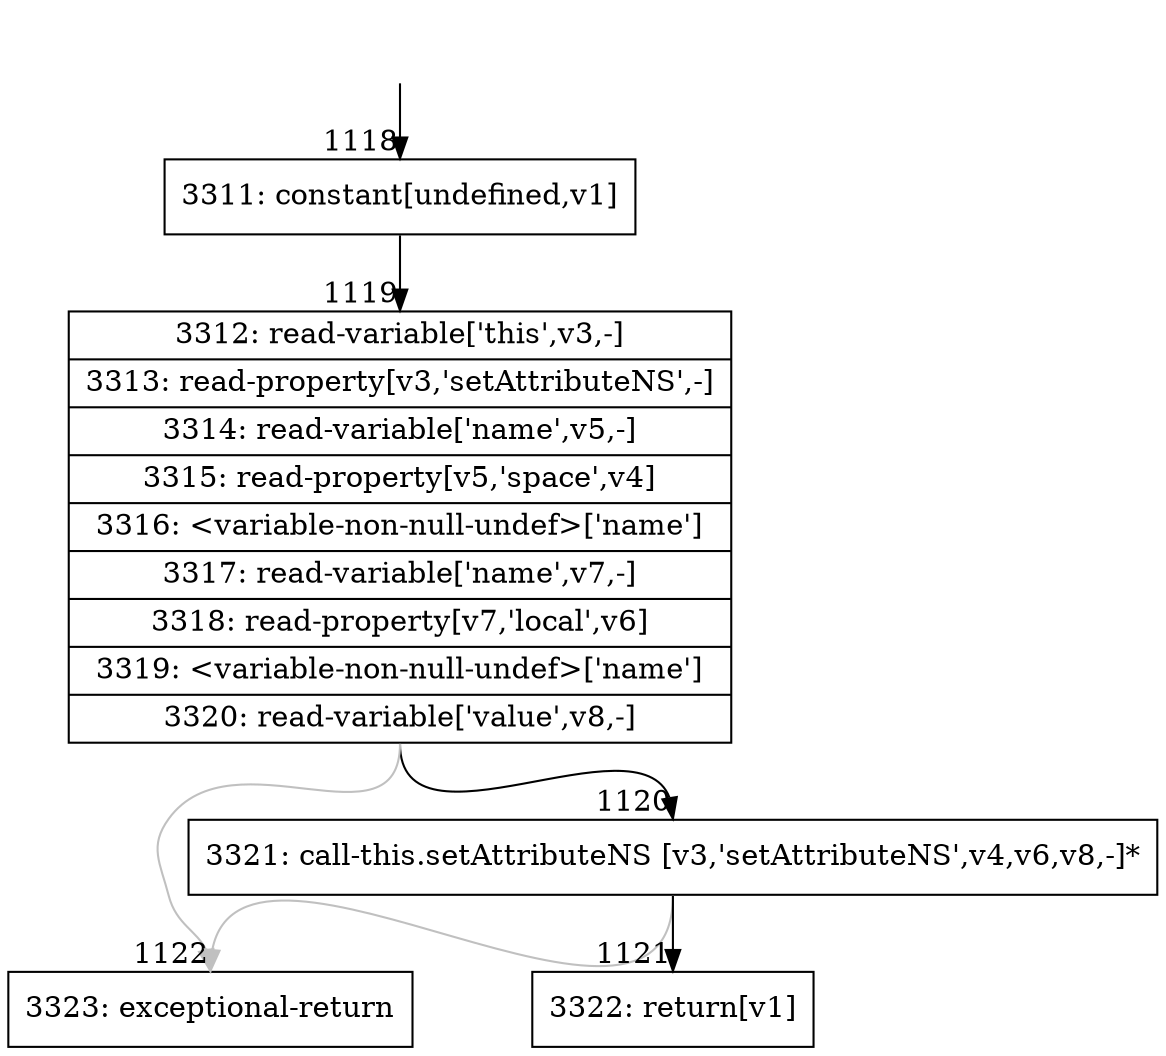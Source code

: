 digraph {
rankdir="TD"
BB_entry112[shape=none,label=""];
BB_entry112 -> BB1118 [tailport=s, headport=n, headlabel="    1118"]
BB1118 [shape=record label="{3311: constant[undefined,v1]}" ] 
BB1118 -> BB1119 [tailport=s, headport=n, headlabel="      1119"]
BB1119 [shape=record label="{3312: read-variable['this',v3,-]|3313: read-property[v3,'setAttributeNS',-]|3314: read-variable['name',v5,-]|3315: read-property[v5,'space',v4]|3316: \<variable-non-null-undef\>['name']|3317: read-variable['name',v7,-]|3318: read-property[v7,'local',v6]|3319: \<variable-non-null-undef\>['name']|3320: read-variable['value',v8,-]}" ] 
BB1119 -> BB1120 [tailport=s, headport=n, headlabel="      1120"]
BB1119 -> BB1122 [tailport=s, headport=n, color=gray, headlabel="      1122"]
BB1120 [shape=record label="{3321: call-this.setAttributeNS [v3,'setAttributeNS',v4,v6,v8,-]*}" ] 
BB1120 -> BB1121 [tailport=s, headport=n, headlabel="      1121"]
BB1120 -> BB1122 [tailport=s, headport=n, color=gray]
BB1121 [shape=record label="{3322: return[v1]}" ] 
BB1122 [shape=record label="{3323: exceptional-return}" ] 
//#$~ 668
}
